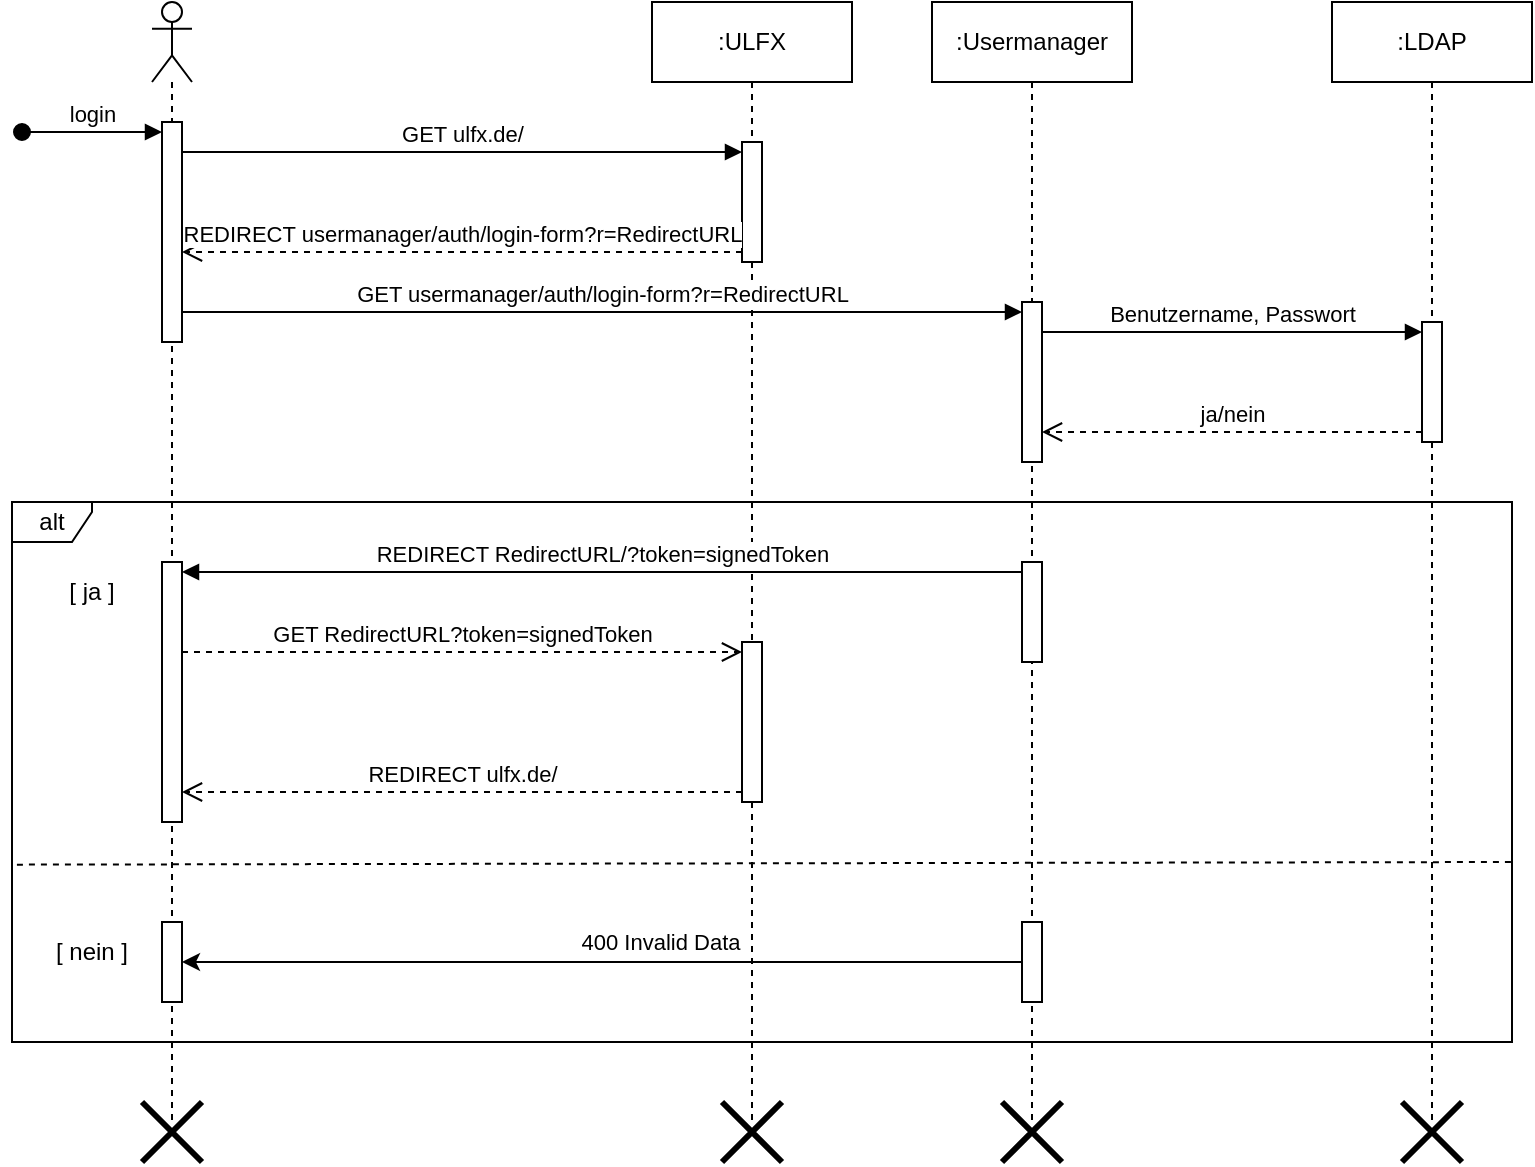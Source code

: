 <mxfile version="24.4.8" type="device">
  <diagram name="Page-1" id="2YBvvXClWsGukQMizWep">
    <mxGraphModel dx="161" dy="93" grid="1" gridSize="10" guides="1" tooltips="1" connect="1" arrows="1" fold="1" page="1" pageScale="1" pageWidth="850" pageHeight="1100" math="0" shadow="0">
      <root>
        <mxCell id="0" />
        <mxCell id="1" parent="0" />
        <mxCell id="iD3sJkwP0Ao_mWVH1CMj-4" value="" style="shape=umlLifeline;perimeter=lifelinePerimeter;whiteSpace=wrap;html=1;container=1;dropTarget=0;collapsible=0;recursiveResize=0;outlineConnect=0;portConstraint=eastwest;newEdgeStyle={&quot;curved&quot;:0,&quot;rounded&quot;:0};participant=umlActor;" parent="1" vertex="1">
          <mxGeometry x="90" y="40" width="20" height="560" as="geometry" />
        </mxCell>
        <mxCell id="iD3sJkwP0Ao_mWVH1CMj-7" value="" style="html=1;points=[[0,0,0,0,5],[0,1,0,0,-5],[1,0,0,0,5],[1,1,0,0,-5]];perimeter=orthogonalPerimeter;outlineConnect=0;targetShapes=umlLifeline;portConstraint=eastwest;newEdgeStyle={&quot;curved&quot;:0,&quot;rounded&quot;:0};" parent="iD3sJkwP0Ao_mWVH1CMj-4" vertex="1">
          <mxGeometry x="5" y="60" width="10" height="110" as="geometry" />
        </mxCell>
        <mxCell id="iD3sJkwP0Ao_mWVH1CMj-8" value="login" style="html=1;verticalAlign=bottom;startArrow=oval;endArrow=block;startSize=8;curved=0;rounded=0;entryX=0;entryY=0;entryDx=0;entryDy=5;" parent="iD3sJkwP0Ao_mWVH1CMj-4" target="iD3sJkwP0Ao_mWVH1CMj-7" edge="1">
          <mxGeometry relative="1" as="geometry">
            <mxPoint x="-65" y="65" as="sourcePoint" />
          </mxGeometry>
        </mxCell>
        <mxCell id="iD3sJkwP0Ao_mWVH1CMj-5" value=":ULFX" style="shape=umlLifeline;perimeter=lifelinePerimeter;whiteSpace=wrap;html=1;container=1;dropTarget=0;collapsible=0;recursiveResize=0;outlineConnect=0;portConstraint=eastwest;newEdgeStyle={&quot;curved&quot;:0,&quot;rounded&quot;:0};" parent="1" vertex="1">
          <mxGeometry x="340" y="40" width="100" height="560" as="geometry" />
        </mxCell>
        <mxCell id="iD3sJkwP0Ao_mWVH1CMj-9" value="" style="html=1;points=[[0,0,0,0,5],[0,1,0,0,-5],[1,0,0,0,5],[1,1,0,0,-5]];perimeter=orthogonalPerimeter;outlineConnect=0;targetShapes=umlLifeline;portConstraint=eastwest;newEdgeStyle={&quot;curved&quot;:0,&quot;rounded&quot;:0};" parent="iD3sJkwP0Ao_mWVH1CMj-5" vertex="1">
          <mxGeometry x="45" y="70" width="10" height="60" as="geometry" />
        </mxCell>
        <mxCell id="iD3sJkwP0Ao_mWVH1CMj-6" value=":Usermanager" style="shape=umlLifeline;perimeter=lifelinePerimeter;whiteSpace=wrap;html=1;container=1;dropTarget=0;collapsible=0;recursiveResize=0;outlineConnect=0;portConstraint=eastwest;newEdgeStyle={&quot;curved&quot;:0,&quot;rounded&quot;:0};" parent="1" vertex="1">
          <mxGeometry x="480" y="40" width="100" height="560" as="geometry" />
        </mxCell>
        <mxCell id="iD3sJkwP0Ao_mWVH1CMj-12" value="" style="html=1;points=[[0,0,0,0,5],[0,1,0,0,-5],[1,0,0,0,5],[1,1,0,0,-5]];perimeter=orthogonalPerimeter;outlineConnect=0;targetShapes=umlLifeline;portConstraint=eastwest;newEdgeStyle={&quot;curved&quot;:0,&quot;rounded&quot;:0};" parent="iD3sJkwP0Ao_mWVH1CMj-6" vertex="1">
          <mxGeometry x="45" y="150" width="10" height="80" as="geometry" />
        </mxCell>
        <mxCell id="dxOSQH2NzmobfV9zoD1O-19" value="" style="html=1;points=[[0,0,0,0,5],[0,1,0,0,-5],[1,0,0,0,5],[1,1,0,0,-5]];perimeter=orthogonalPerimeter;outlineConnect=0;targetShapes=umlLifeline;portConstraint=eastwest;newEdgeStyle={&quot;curved&quot;:0,&quot;rounded&quot;:0};" parent="iD3sJkwP0Ao_mWVH1CMj-6" vertex="1">
          <mxGeometry x="45" y="460" width="10" height="40" as="geometry" />
        </mxCell>
        <mxCell id="iD3sJkwP0Ao_mWVH1CMj-10" value="GET ulfx.de/" style="html=1;verticalAlign=bottom;endArrow=block;curved=0;rounded=0;entryX=0;entryY=0;entryDx=0;entryDy=5;" parent="1" source="iD3sJkwP0Ao_mWVH1CMj-7" target="iD3sJkwP0Ao_mWVH1CMj-9" edge="1">
          <mxGeometry relative="1" as="geometry">
            <mxPoint x="110" y="115" as="sourcePoint" />
          </mxGeometry>
        </mxCell>
        <mxCell id="iD3sJkwP0Ao_mWVH1CMj-11" value="REDIRECT usermanager/auth/login-form?r=RedirectURL" style="html=1;verticalAlign=bottom;endArrow=open;dashed=1;endSize=8;curved=0;rounded=0;exitX=0;exitY=1;exitDx=0;exitDy=-5;" parent="1" source="iD3sJkwP0Ao_mWVH1CMj-9" target="iD3sJkwP0Ao_mWVH1CMj-7" edge="1">
          <mxGeometry relative="1" as="geometry">
            <mxPoint x="110" y="185" as="targetPoint" />
            <mxPoint as="offset" />
          </mxGeometry>
        </mxCell>
        <mxCell id="iD3sJkwP0Ao_mWVH1CMj-13" value="GET usermanager/auth/login-form?r=RedirectURL" style="html=1;verticalAlign=bottom;endArrow=block;curved=0;rounded=0;entryX=0;entryY=0;entryDx=0;entryDy=5;" parent="1" source="iD3sJkwP0Ao_mWVH1CMj-7" target="iD3sJkwP0Ao_mWVH1CMj-12" edge="1">
          <mxGeometry relative="1" as="geometry">
            <mxPoint x="805" y="195" as="sourcePoint" />
          </mxGeometry>
        </mxCell>
        <mxCell id="iD3sJkwP0Ao_mWVH1CMj-15" value=":LDAP" style="shape=umlLifeline;perimeter=lifelinePerimeter;whiteSpace=wrap;html=1;container=1;dropTarget=0;collapsible=0;recursiveResize=0;outlineConnect=0;portConstraint=eastwest;newEdgeStyle={&quot;curved&quot;:0,&quot;rounded&quot;:0};" parent="1" vertex="1">
          <mxGeometry x="680" y="40" width="100" height="560" as="geometry" />
        </mxCell>
        <mxCell id="iD3sJkwP0Ao_mWVH1CMj-20" value="" style="html=1;points=[[0,0,0,0,5],[0,1,0,0,-5],[1,0,0,0,5],[1,1,0,0,-5]];perimeter=orthogonalPerimeter;outlineConnect=0;targetShapes=umlLifeline;portConstraint=eastwest;newEdgeStyle={&quot;curved&quot;:0,&quot;rounded&quot;:0};" parent="iD3sJkwP0Ao_mWVH1CMj-15" vertex="1">
          <mxGeometry x="45" y="160" width="10" height="60" as="geometry" />
        </mxCell>
        <mxCell id="iD3sJkwP0Ao_mWVH1CMj-21" value="Benutzername, Passwort" style="html=1;verticalAlign=bottom;endArrow=block;curved=0;rounded=0;entryX=0;entryY=0;entryDx=0;entryDy=5;" parent="1" source="iD3sJkwP0Ao_mWVH1CMj-12" target="iD3sJkwP0Ao_mWVH1CMj-20" edge="1">
          <mxGeometry relative="1" as="geometry">
            <mxPoint x="775" y="225" as="sourcePoint" />
          </mxGeometry>
        </mxCell>
        <mxCell id="iD3sJkwP0Ao_mWVH1CMj-22" value="ja/nein" style="html=1;verticalAlign=bottom;endArrow=open;dashed=1;endSize=8;curved=0;rounded=0;exitX=0;exitY=1;exitDx=0;exitDy=-5;" parent="1" source="iD3sJkwP0Ao_mWVH1CMj-20" target="iD3sJkwP0Ao_mWVH1CMj-12" edge="1">
          <mxGeometry relative="1" as="geometry">
            <mxPoint x="775" y="295" as="targetPoint" />
          </mxGeometry>
        </mxCell>
        <mxCell id="dxOSQH2NzmobfV9zoD1O-1" value="alt" style="shape=umlFrame;whiteSpace=wrap;html=1;pointerEvents=0;width=40;height=20;" parent="1" vertex="1">
          <mxGeometry x="20" y="290" width="750" height="270" as="geometry" />
        </mxCell>
        <mxCell id="dxOSQH2NzmobfV9zoD1O-2" value="[ ja ]" style="text;html=1;align=center;verticalAlign=middle;whiteSpace=wrap;rounded=0;" parent="1" vertex="1">
          <mxGeometry x="30" y="320" width="60" height="30" as="geometry" />
        </mxCell>
        <mxCell id="dxOSQH2NzmobfV9zoD1O-3" value="" style="html=1;points=[[0,0,0,0,5],[0,1,0,0,-5],[1,0,0,0,5],[1,1,0,0,-5]];perimeter=orthogonalPerimeter;outlineConnect=0;targetShapes=umlLifeline;portConstraint=eastwest;newEdgeStyle={&quot;curved&quot;:0,&quot;rounded&quot;:0};" parent="1" vertex="1">
          <mxGeometry x="95" y="320" width="10" height="130" as="geometry" />
        </mxCell>
        <mxCell id="dxOSQH2NzmobfV9zoD1O-4" value="REDIRECT RedirectURL/?token=signedToken" style="html=1;verticalAlign=bottom;endArrow=block;curved=0;rounded=0;entryX=1;entryY=0;entryDx=0;entryDy=5;exitX=0;exitY=0;exitDx=0;exitDy=5;exitPerimeter=0;" parent="1" source="dxOSQH2NzmobfV9zoD1O-6" target="dxOSQH2NzmobfV9zoD1O-3" edge="1">
          <mxGeometry relative="1" as="geometry">
            <mxPoint x="175" y="325" as="sourcePoint" />
          </mxGeometry>
        </mxCell>
        <mxCell id="dxOSQH2NzmobfV9zoD1O-5" value="GET RedirectURL?token=signedToken" style="html=1;verticalAlign=bottom;endArrow=open;dashed=1;endSize=8;curved=0;rounded=0;entryX=0;entryY=0;entryDx=0;entryDy=5;entryPerimeter=0;" parent="1" source="dxOSQH2NzmobfV9zoD1O-3" target="dxOSQH2NzmobfV9zoD1O-7" edge="1">
          <mxGeometry relative="1" as="geometry">
            <mxPoint x="175" y="395" as="targetPoint" />
          </mxGeometry>
        </mxCell>
        <mxCell id="dxOSQH2NzmobfV9zoD1O-6" value="" style="html=1;points=[[0,0,0,0,5],[0,1,0,0,-5],[1,0,0,0,5],[1,1,0,0,-5]];perimeter=orthogonalPerimeter;outlineConnect=0;targetShapes=umlLifeline;portConstraint=eastwest;newEdgeStyle={&quot;curved&quot;:0,&quot;rounded&quot;:0};" parent="1" vertex="1">
          <mxGeometry x="525" y="320" width="10" height="50" as="geometry" />
        </mxCell>
        <mxCell id="dxOSQH2NzmobfV9zoD1O-7" value="" style="html=1;points=[[0,0,0,0,5],[0,1,0,0,-5],[1,0,0,0,5],[1,1,0,0,-5]];perimeter=orthogonalPerimeter;outlineConnect=0;targetShapes=umlLifeline;portConstraint=eastwest;newEdgeStyle={&quot;curved&quot;:0,&quot;rounded&quot;:0};" parent="1" vertex="1">
          <mxGeometry x="385" y="360" width="10" height="80" as="geometry" />
        </mxCell>
        <mxCell id="dxOSQH2NzmobfV9zoD1O-9" value="REDIRECT ulfx.de/" style="html=1;verticalAlign=bottom;endArrow=open;dashed=1;endSize=8;curved=0;rounded=0;exitX=0;exitY=1;exitDx=0;exitDy=-5;" parent="1" source="dxOSQH2NzmobfV9zoD1O-7" target="dxOSQH2NzmobfV9zoD1O-3" edge="1">
          <mxGeometry relative="1" as="geometry">
            <mxPoint x="315" y="435" as="targetPoint" />
          </mxGeometry>
        </mxCell>
        <mxCell id="dxOSQH2NzmobfV9zoD1O-10" value="" style="endArrow=none;dashed=1;html=1;rounded=0;exitX=0.003;exitY=0.516;exitDx=0;exitDy=0;exitPerimeter=0;" parent="1" edge="1">
          <mxGeometry width="50" height="50" relative="1" as="geometry">
            <mxPoint x="22.46" y="471.32" as="sourcePoint" />
            <mxPoint x="770" y="470" as="targetPoint" />
          </mxGeometry>
        </mxCell>
        <mxCell id="dxOSQH2NzmobfV9zoD1O-11" value="[ nein ]" style="text;html=1;align=center;verticalAlign=middle;whiteSpace=wrap;rounded=0;" parent="1" vertex="1">
          <mxGeometry x="30" y="500" width="60" height="30" as="geometry" />
        </mxCell>
        <mxCell id="dxOSQH2NzmobfV9zoD1O-14" value="" style="html=1;points=[[0,0,0,0,5],[0,1,0,0,-5],[1,0,0,0,5],[1,1,0,0,-5]];perimeter=orthogonalPerimeter;outlineConnect=0;targetShapes=umlLifeline;portConstraint=eastwest;newEdgeStyle={&quot;curved&quot;:0,&quot;rounded&quot;:0};" parent="1" vertex="1">
          <mxGeometry x="95" y="500" width="10" height="40" as="geometry" />
        </mxCell>
        <mxCell id="dxOSQH2NzmobfV9zoD1O-20" style="edgeStyle=orthogonalEdgeStyle;rounded=0;orthogonalLoop=1;jettySize=auto;html=1;curved=0;" parent="1" source="dxOSQH2NzmobfV9zoD1O-19" target="dxOSQH2NzmobfV9zoD1O-14" edge="1">
          <mxGeometry relative="1" as="geometry" />
        </mxCell>
        <mxCell id="dxOSQH2NzmobfV9zoD1O-22" value="400 Invalid Data" style="edgeLabel;html=1;align=center;verticalAlign=middle;resizable=0;points=[];" parent="dxOSQH2NzmobfV9zoD1O-20" vertex="1" connectable="0">
          <mxGeometry x="-0.135" y="1" relative="1" as="geometry">
            <mxPoint y="-11" as="offset" />
          </mxGeometry>
        </mxCell>
        <mxCell id="dxOSQH2NzmobfV9zoD1O-23" value="" style="shape=umlDestroy;whiteSpace=wrap;html=1;strokeWidth=3;targetShapes=umlLifeline;" parent="1" vertex="1">
          <mxGeometry x="85" y="590" width="30" height="30" as="geometry" />
        </mxCell>
        <mxCell id="dxOSQH2NzmobfV9zoD1O-24" value="" style="shape=umlDestroy;whiteSpace=wrap;html=1;strokeWidth=3;targetShapes=umlLifeline;" parent="1" vertex="1">
          <mxGeometry x="375" y="590" width="30" height="30" as="geometry" />
        </mxCell>
        <mxCell id="dxOSQH2NzmobfV9zoD1O-25" value="" style="shape=umlDestroy;whiteSpace=wrap;html=1;strokeWidth=3;targetShapes=umlLifeline;" parent="1" vertex="1">
          <mxGeometry x="515" y="590" width="30" height="30" as="geometry" />
        </mxCell>
        <mxCell id="dxOSQH2NzmobfV9zoD1O-26" value="" style="shape=umlDestroy;whiteSpace=wrap;html=1;strokeWidth=3;targetShapes=umlLifeline;" parent="1" vertex="1">
          <mxGeometry x="715" y="590" width="30" height="30" as="geometry" />
        </mxCell>
      </root>
    </mxGraphModel>
  </diagram>
</mxfile>
